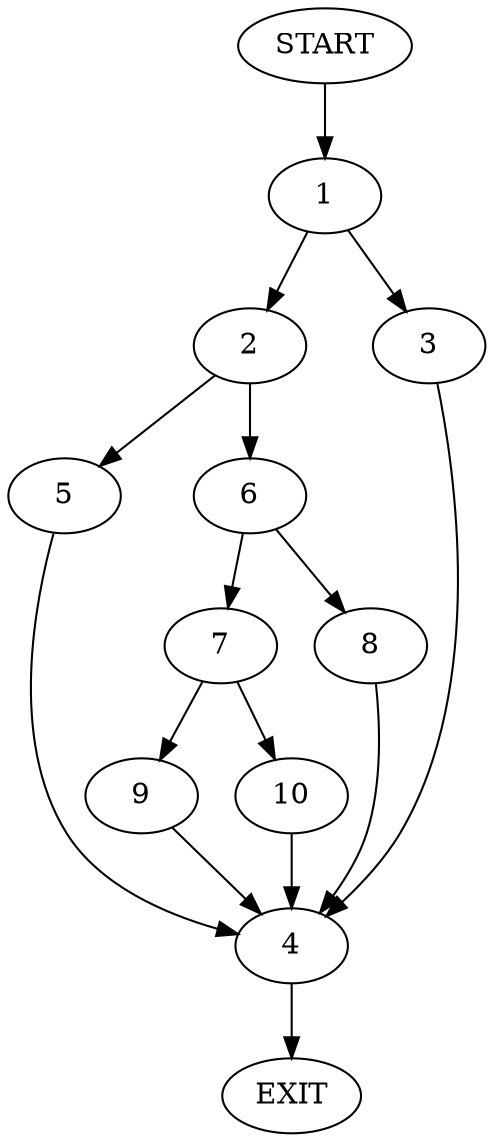 digraph {
0 [label="START"]
11 [label="EXIT"]
0 -> 1
1 -> 2
1 -> 3
3 -> 4
2 -> 5
2 -> 6
4 -> 11
5 -> 4
6 -> 7
6 -> 8
8 -> 4
7 -> 9
7 -> 10
9 -> 4
10 -> 4
}
